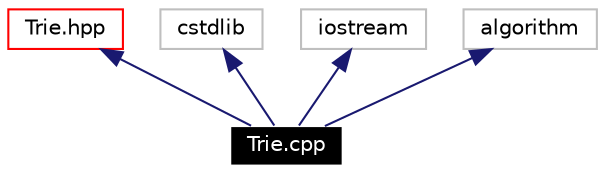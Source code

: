 digraph G
{
  edge [fontname="Helvetica",fontsize=10,labelfontname="Helvetica",labelfontsize=10];
  node [fontname="Helvetica",fontsize=10,shape=record];
  Node92 [label="Trie.cpp",height=0.2,width=0.4,color="white", fillcolor="black", style="filled" fontcolor="white"];
  Node93 -> Node92 [dir=back,color="midnightblue",fontsize=10,style="solid",fontname="Helvetica"];
  Node93 [label="Trie.hpp",height=0.2,width=0.4,color="red",URL="$Trie_8hpp.html"];
  Node97 -> Node92 [dir=back,color="midnightblue",fontsize=10,style="solid",fontname="Helvetica"];
  Node97 [label="cstdlib",height=0.2,width=0.4,color="grey75"];
  Node98 -> Node92 [dir=back,color="midnightblue",fontsize=10,style="solid",fontname="Helvetica"];
  Node98 [label="iostream",height=0.2,width=0.4,color="grey75"];
  Node99 -> Node92 [dir=back,color="midnightblue",fontsize=10,style="solid",fontname="Helvetica"];
  Node99 [label="algorithm",height=0.2,width=0.4,color="grey75"];
}
